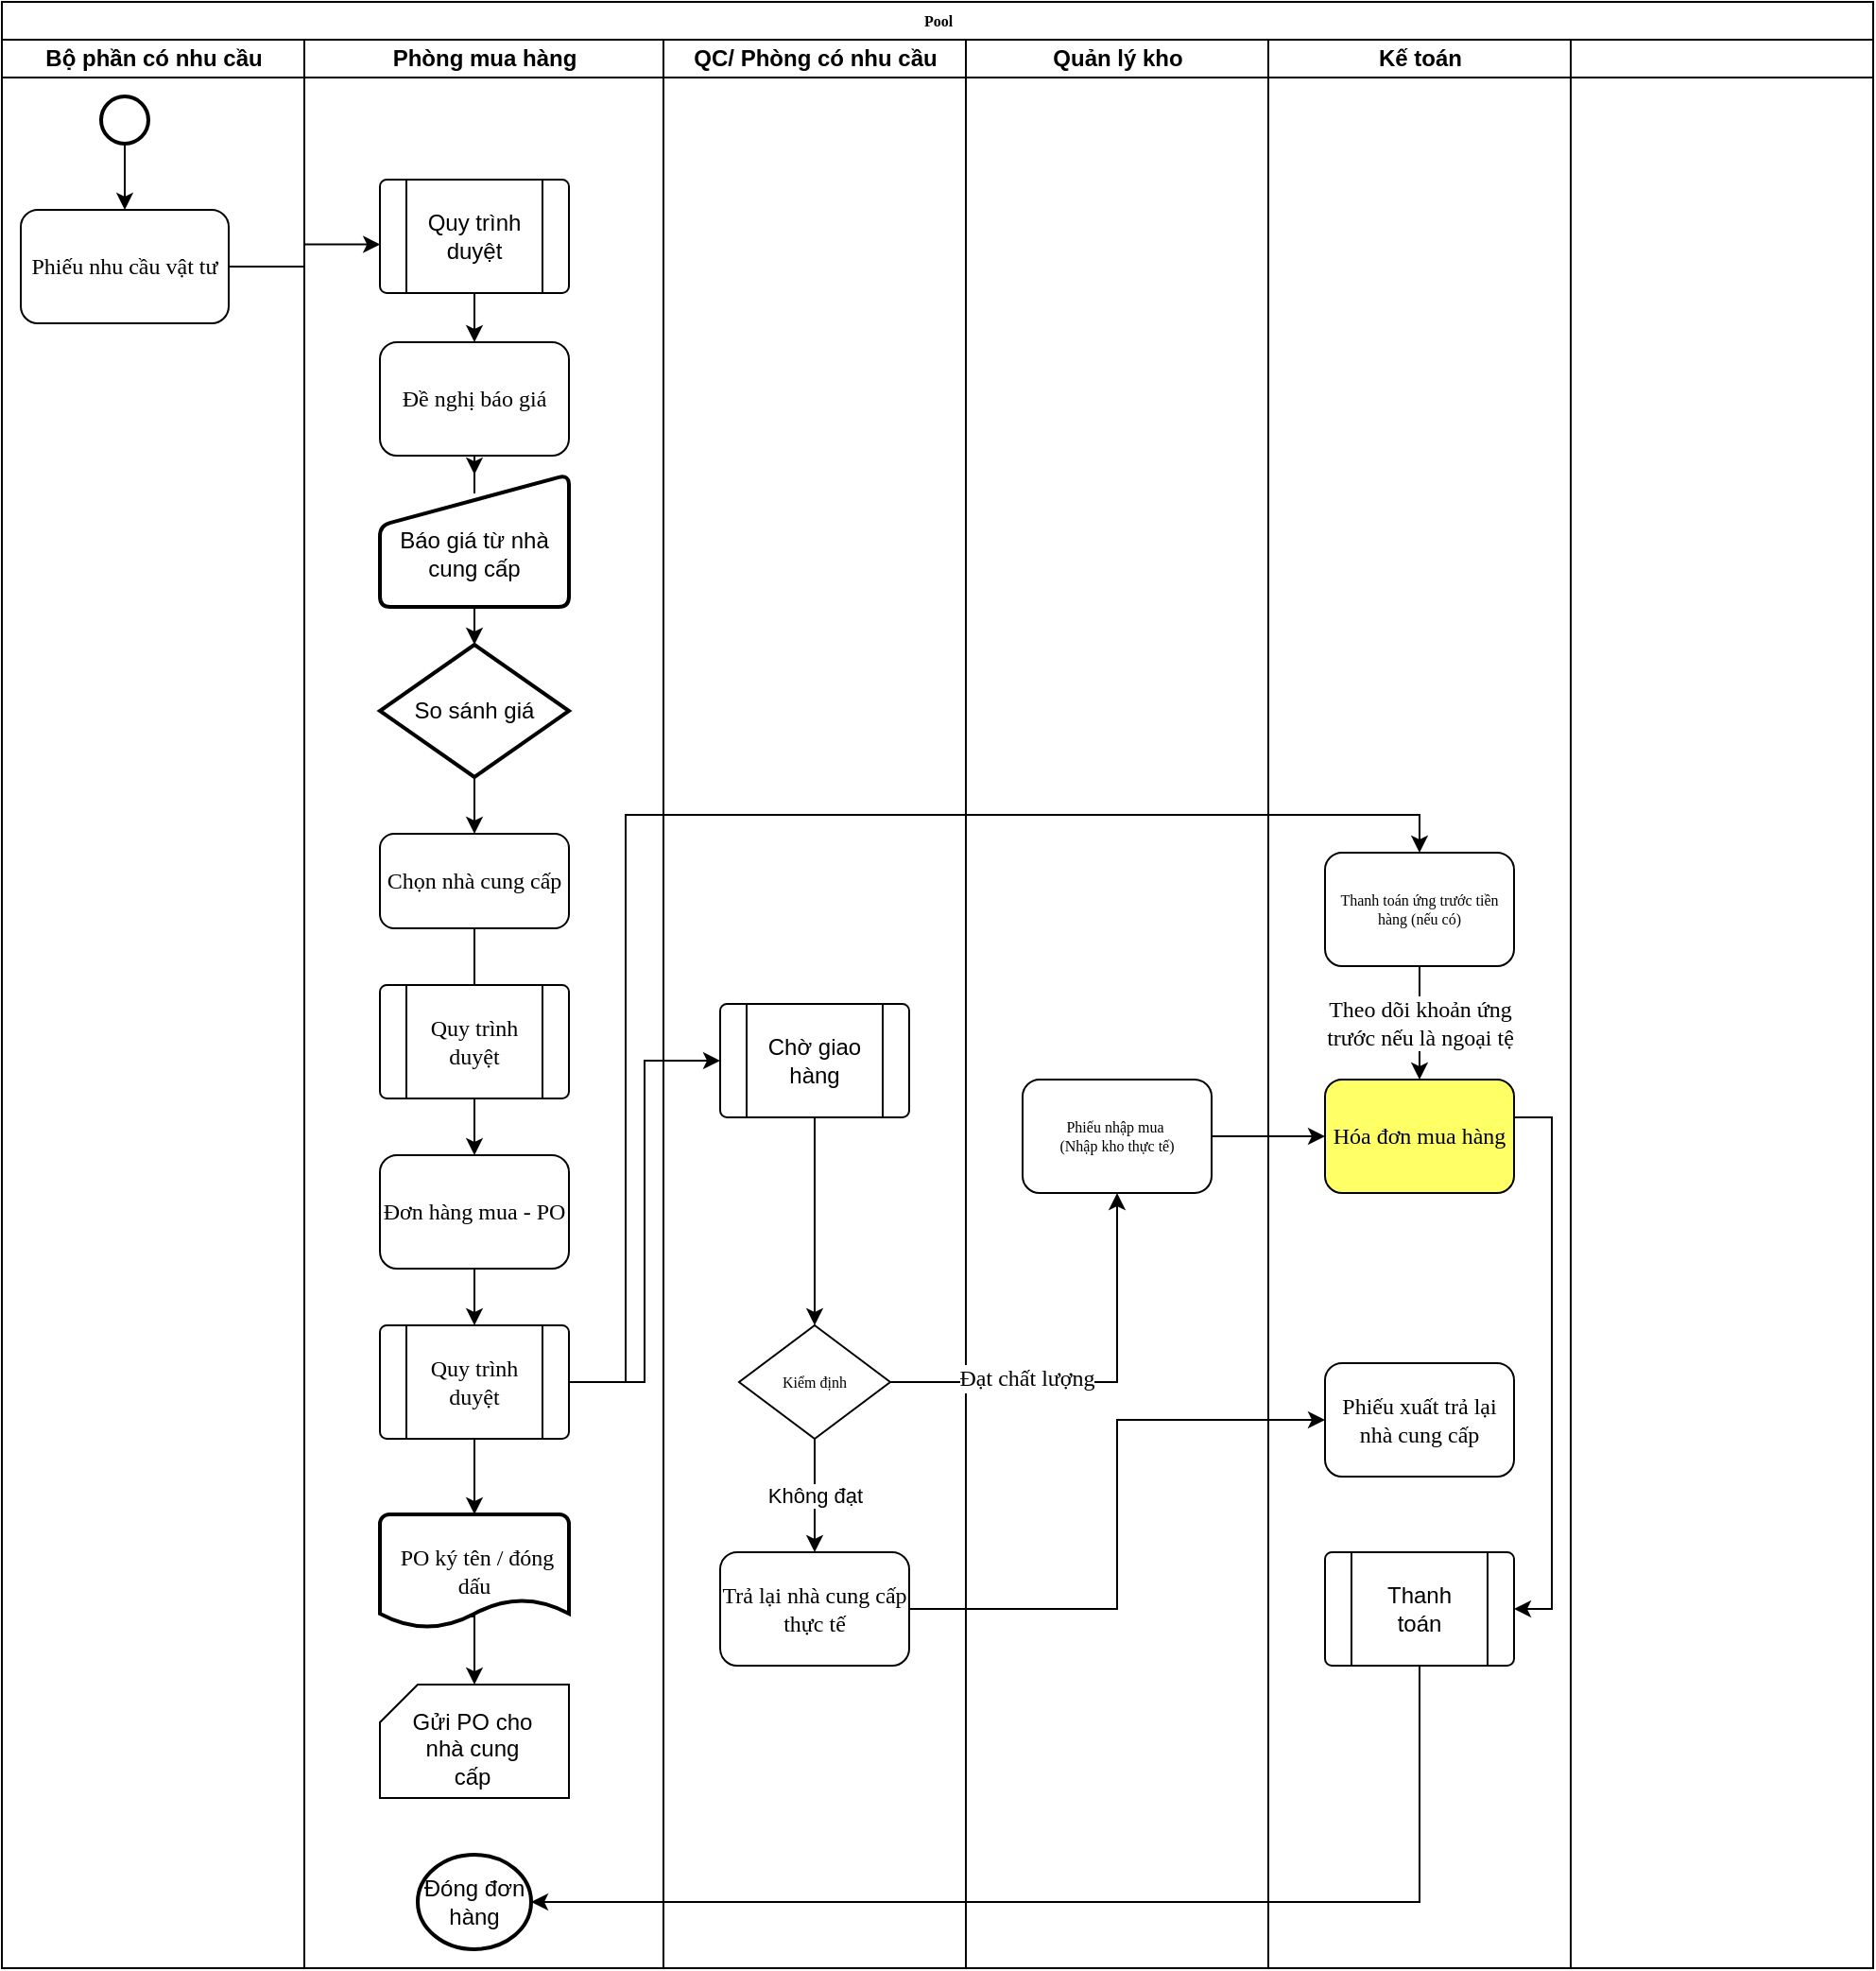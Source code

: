 <mxfile version="20.7.4" type="github">
  <diagram name="Page-1" id="74e2e168-ea6b-b213-b513-2b3c1d86103e">
    <mxGraphModel dx="1680" dy="730" grid="1" gridSize="10" guides="1" tooltips="1" connect="1" arrows="1" fold="1" page="1" pageScale="1" pageWidth="1100" pageHeight="850" background="none" math="0" shadow="0">
      <root>
        <mxCell id="0" />
        <mxCell id="1" parent="0" />
        <mxCell id="77e6c97f196da883-1" value="Pool" style="swimlane;html=1;childLayout=stackLayout;startSize=20;rounded=0;shadow=0;labelBackgroundColor=none;strokeWidth=1;fontFamily=Verdana;fontSize=8;align=center;" parent="1" vertex="1">
          <mxGeometry x="50" y="40" width="990" height="1040" as="geometry" />
        </mxCell>
        <mxCell id="77e6c97f196da883-2" value="Bộ phần có nhu cầu" style="swimlane;html=1;startSize=20;" parent="77e6c97f196da883-1" vertex="1">
          <mxGeometry y="20" width="160" height="1020" as="geometry" />
        </mxCell>
        <mxCell id="77e6c97f196da883-8" value="&lt;font face=&quot;Times New Roman&quot; style=&quot;font-size: 12px;&quot;&gt;Phiếu nhu cầu vật tư&lt;/font&gt;" style="rounded=1;whiteSpace=wrap;html=1;shadow=0;labelBackgroundColor=none;strokeWidth=1;fontFamily=Verdana;fontSize=8;align=center;" parent="77e6c97f196da883-2" vertex="1">
          <mxGeometry x="10" y="90" width="110" height="60" as="geometry" />
        </mxCell>
        <mxCell id="jSJomd8VGbYqW8xwYD3U-2" style="edgeStyle=orthogonalEdgeStyle;rounded=0;orthogonalLoop=1;jettySize=auto;html=1;" parent="77e6c97f196da883-2" source="jSJomd8VGbYqW8xwYD3U-1" target="77e6c97f196da883-8" edge="1">
          <mxGeometry relative="1" as="geometry" />
        </mxCell>
        <mxCell id="jSJomd8VGbYqW8xwYD3U-1" value="" style="strokeWidth=2;html=1;shape=mxgraph.flowchart.start_2;whiteSpace=wrap;" parent="77e6c97f196da883-2" vertex="1">
          <mxGeometry x="52.5" y="30" width="25" height="25" as="geometry" />
        </mxCell>
        <mxCell id="77e6c97f196da883-3" value="Phòng mua hàng" style="swimlane;html=1;startSize=20;" parent="77e6c97f196da883-1" vertex="1">
          <mxGeometry x="160" y="20" width="190" height="1020" as="geometry" />
        </mxCell>
        <mxCell id="jSJomd8VGbYqW8xwYD3U-17" style="edgeStyle=orthogonalEdgeStyle;rounded=0;orthogonalLoop=1;jettySize=auto;html=1;entryX=0.5;entryY=0;entryDx=0;entryDy=0;" parent="77e6c97f196da883-3" source="77e6c97f196da883-9" target="jSJomd8VGbYqW8xwYD3U-12" edge="1">
          <mxGeometry relative="1" as="geometry" />
        </mxCell>
        <mxCell id="77e6c97f196da883-9" value="&lt;font face=&quot;Times New Roman&quot; style=&quot;font-size: 12px;&quot;&gt;Đơn hàng mua - PO&lt;/font&gt;" style="rounded=1;whiteSpace=wrap;html=1;shadow=0;labelBackgroundColor=none;strokeWidth=1;fontFamily=Verdana;fontSize=8;align=center;" parent="77e6c97f196da883-3" vertex="1">
          <mxGeometry x="40" y="590" width="100" height="60" as="geometry" />
        </mxCell>
        <mxCell id="jSJomd8VGbYqW8xwYD3U-67" style="edgeStyle=orthogonalEdgeStyle;rounded=0;orthogonalLoop=1;jettySize=auto;html=1;fontFamily=Times New Roman;fontSize=12;" parent="77e6c97f196da883-3" source="jSJomd8VGbYqW8xwYD3U-8" target="77e6c97f196da883-12" edge="1">
          <mxGeometry relative="1" as="geometry">
            <Array as="points">
              <mxPoint x="90" y="420" />
              <mxPoint x="90" y="420" />
            </Array>
          </mxGeometry>
        </mxCell>
        <mxCell id="jSJomd8VGbYqW8xwYD3U-8" value="So sánh giá" style="strokeWidth=2;html=1;shape=mxgraph.flowchart.decision;whiteSpace=wrap;shadow=0;" parent="77e6c97f196da883-3" vertex="1">
          <mxGeometry x="40" y="320" width="100" height="70" as="geometry" />
        </mxCell>
        <mxCell id="bmg-ZaQMcF-f2oaxCpfx-4" style="edgeStyle=orthogonalEdgeStyle;rounded=0;orthogonalLoop=1;jettySize=auto;html=1;entryX=0.5;entryY=0;entryDx=0;entryDy=0;" edge="1" parent="77e6c97f196da883-3" source="77e6c97f196da883-12" target="bmg-ZaQMcF-f2oaxCpfx-2">
          <mxGeometry relative="1" as="geometry" />
        </mxCell>
        <mxCell id="77e6c97f196da883-12" value="&lt;font face=&quot;Times New Roman&quot; style=&quot;font-size: 12px;&quot;&gt;Chọn nhà cung cấp&lt;/font&gt;" style="rounded=1;whiteSpace=wrap;html=1;shadow=0;labelBackgroundColor=none;strokeWidth=1;fontFamily=Verdana;fontSize=8;align=center;" parent="77e6c97f196da883-3" vertex="1">
          <mxGeometry x="40" y="420" width="100" height="50" as="geometry" />
        </mxCell>
        <mxCell id="jSJomd8VGbYqW8xwYD3U-70" style="edgeStyle=orthogonalEdgeStyle;rounded=0;orthogonalLoop=1;jettySize=auto;html=1;fontFamily=Times New Roman;fontSize=12;" parent="77e6c97f196da883-3" source="77e6c97f196da883-11" target="jSJomd8VGbYqW8xwYD3U-10" edge="1">
          <mxGeometry relative="1" as="geometry" />
        </mxCell>
        <mxCell id="77e6c97f196da883-11" value="&lt;font face=&quot;Times New Roman&quot; style=&quot;font-size: 12px;&quot;&gt;Đề nghị báo giá&lt;/font&gt;" style="rounded=1;whiteSpace=wrap;html=1;shadow=0;labelBackgroundColor=none;strokeWidth=1;fontFamily=Verdana;fontSize=8;align=center;" parent="77e6c97f196da883-3" vertex="1">
          <mxGeometry x="40" y="160" width="100" height="60" as="geometry" />
        </mxCell>
        <mxCell id="jSJomd8VGbYqW8xwYD3U-71" style="edgeStyle=orthogonalEdgeStyle;rounded=0;orthogonalLoop=1;jettySize=auto;html=1;fontFamily=Times New Roman;fontSize=12;" parent="77e6c97f196da883-3" source="jSJomd8VGbYqW8xwYD3U-10" target="jSJomd8VGbYqW8xwYD3U-8" edge="1">
          <mxGeometry relative="1" as="geometry" />
        </mxCell>
        <mxCell id="jSJomd8VGbYqW8xwYD3U-10" value="&lt;br&gt;Báo giá từ nhà cung cấp" style="html=1;strokeWidth=2;shape=manualInput;whiteSpace=wrap;rounded=1;size=27;arcSize=11;" parent="77e6c97f196da883-3" vertex="1">
          <mxGeometry x="40" y="230" width="100" height="70" as="geometry" />
        </mxCell>
        <mxCell id="jSJomd8VGbYqW8xwYD3U-63" style="edgeStyle=orthogonalEdgeStyle;rounded=0;orthogonalLoop=1;jettySize=auto;html=1;entryX=0.5;entryY=0;entryDx=0;entryDy=0;entryPerimeter=0;fontFamily=Times New Roman;fontSize=12;exitX=0.407;exitY=0.9;exitDx=0;exitDy=0;exitPerimeter=0;" parent="77e6c97f196da883-3" source="jSJomd8VGbYqW8xwYD3U-11" target="jSJomd8VGbYqW8xwYD3U-20" edge="1">
          <mxGeometry relative="1" as="geometry" />
        </mxCell>
        <mxCell id="jSJomd8VGbYqW8xwYD3U-11" value="&lt;font face=&quot;Times New Roman&quot;&gt;&amp;nbsp;PO ký tên / đóng dấu&lt;/font&gt;" style="strokeWidth=2;html=1;shape=mxgraph.flowchart.document2;whiteSpace=wrap;size=0.25;" parent="77e6c97f196da883-3" vertex="1">
          <mxGeometry x="40" y="780" width="100" height="60" as="geometry" />
        </mxCell>
        <mxCell id="jSJomd8VGbYqW8xwYD3U-16" value="" style="group" parent="77e6c97f196da883-3" vertex="1" connectable="0">
          <mxGeometry x="40" y="680" width="100" height="60" as="geometry" />
        </mxCell>
        <mxCell id="jSJomd8VGbYqW8xwYD3U-12" value="" style="verticalLabelPosition=bottom;verticalAlign=top;html=1;shape=process;whiteSpace=wrap;rounded=1;size=0.14;arcSize=6;" parent="jSJomd8VGbYqW8xwYD3U-16" vertex="1">
          <mxGeometry width="100" height="60" as="geometry" />
        </mxCell>
        <mxCell id="jSJomd8VGbYqW8xwYD3U-13" value="&lt;font style=&quot;font-size: 12px;&quot; face=&quot;Times New Roman&quot;&gt;Quy trình duyệt&lt;/font&gt;" style="text;html=1;strokeColor=none;fillColor=none;align=center;verticalAlign=middle;whiteSpace=wrap;rounded=0;" parent="jSJomd8VGbYqW8xwYD3U-16" vertex="1">
          <mxGeometry x="20" y="15" width="60" height="30" as="geometry" />
        </mxCell>
        <mxCell id="jSJomd8VGbYqW8xwYD3U-23" value="" style="group" parent="77e6c97f196da883-3" vertex="1" connectable="0">
          <mxGeometry x="40" y="870" width="100" height="60" as="geometry" />
        </mxCell>
        <mxCell id="jSJomd8VGbYqW8xwYD3U-20" value="" style="verticalLabelPosition=bottom;verticalAlign=top;html=1;shape=card;whiteSpace=wrap;size=20;arcSize=12;" parent="jSJomd8VGbYqW8xwYD3U-23" vertex="1">
          <mxGeometry width="100" height="60" as="geometry" />
        </mxCell>
        <mxCell id="jSJomd8VGbYqW8xwYD3U-21" value="Gửi PO cho nhà cung cấp" style="text;html=1;strokeColor=none;fillColor=none;align=center;verticalAlign=middle;whiteSpace=wrap;rounded=0;" parent="jSJomd8VGbYqW8xwYD3U-23" vertex="1">
          <mxGeometry x="14" y="20" width="70" height="27" as="geometry" />
        </mxCell>
        <mxCell id="jSJomd8VGbYqW8xwYD3U-43" value="Đóng đơn hàng" style="strokeWidth=2;html=1;shape=mxgraph.flowchart.start_2;whiteSpace=wrap;" parent="77e6c97f196da883-3" vertex="1">
          <mxGeometry x="60" y="960" width="60" height="50" as="geometry" />
        </mxCell>
        <mxCell id="jSJomd8VGbYqW8xwYD3U-59" value="" style="group" parent="77e6c97f196da883-3" vertex="1" connectable="0">
          <mxGeometry x="40" y="74" width="100" height="60" as="geometry" />
        </mxCell>
        <mxCell id="jSJomd8VGbYqW8xwYD3U-4" value="" style="verticalLabelPosition=bottom;verticalAlign=top;html=1;shape=process;whiteSpace=wrap;rounded=1;size=0.14;arcSize=6;" parent="jSJomd8VGbYqW8xwYD3U-59" vertex="1">
          <mxGeometry width="100" height="60" as="geometry" />
        </mxCell>
        <mxCell id="jSJomd8VGbYqW8xwYD3U-5" value="Quy trình duyệt" style="text;html=1;strokeColor=none;fillColor=none;align=center;verticalAlign=middle;whiteSpace=wrap;rounded=0;" parent="jSJomd8VGbYqW8xwYD3U-59" vertex="1">
          <mxGeometry x="20" y="15" width="60" height="30" as="geometry" />
        </mxCell>
        <mxCell id="jSJomd8VGbYqW8xwYD3U-65" style="edgeStyle=orthogonalEdgeStyle;rounded=0;orthogonalLoop=1;jettySize=auto;html=1;entryX=0.5;entryY=0;entryDx=0;entryDy=0;entryPerimeter=0;fontFamily=Times New Roman;fontSize=12;exitX=0.5;exitY=1;exitDx=0;exitDy=0;" parent="77e6c97f196da883-3" source="jSJomd8VGbYqW8xwYD3U-12" target="jSJomd8VGbYqW8xwYD3U-11" edge="1">
          <mxGeometry relative="1" as="geometry">
            <mxPoint x="90" y="750" as="sourcePoint" />
          </mxGeometry>
        </mxCell>
        <mxCell id="jSJomd8VGbYqW8xwYD3U-69" style="edgeStyle=orthogonalEdgeStyle;rounded=0;orthogonalLoop=1;jettySize=auto;html=1;fontFamily=Times New Roman;fontSize=12;exitX=0.5;exitY=1;exitDx=0;exitDy=0;" parent="77e6c97f196da883-3" target="77e6c97f196da883-11" edge="1" source="jSJomd8VGbYqW8xwYD3U-4">
          <mxGeometry relative="1" as="geometry">
            <mxPoint x="90" y="150" as="sourcePoint" />
          </mxGeometry>
        </mxCell>
        <mxCell id="bmg-ZaQMcF-f2oaxCpfx-5" style="edgeStyle=orthogonalEdgeStyle;rounded=0;orthogonalLoop=1;jettySize=auto;html=1;" edge="1" parent="77e6c97f196da883-3" source="bmg-ZaQMcF-f2oaxCpfx-1" target="77e6c97f196da883-9">
          <mxGeometry relative="1" as="geometry" />
        </mxCell>
        <mxCell id="bmg-ZaQMcF-f2oaxCpfx-1" value="" style="verticalLabelPosition=bottom;verticalAlign=top;html=1;shape=process;whiteSpace=wrap;rounded=1;size=0.14;arcSize=6;" vertex="1" parent="77e6c97f196da883-3">
          <mxGeometry x="40" y="500" width="100" height="60" as="geometry" />
        </mxCell>
        <mxCell id="bmg-ZaQMcF-f2oaxCpfx-2" value="&lt;font style=&quot;font-size: 12px;&quot; face=&quot;Times New Roman&quot;&gt;Quy trình duyệt&lt;/font&gt;" style="text;html=1;strokeColor=none;fillColor=none;align=center;verticalAlign=middle;whiteSpace=wrap;rounded=0;" vertex="1" parent="77e6c97f196da883-3">
          <mxGeometry x="60" y="515" width="60" height="30" as="geometry" />
        </mxCell>
        <mxCell id="77e6c97f196da883-5" value="QC/ Phòng có nhu cầu" style="swimlane;html=1;startSize=20;" parent="77e6c97f196da883-1" vertex="1">
          <mxGeometry x="350" y="20" width="160" height="1020" as="geometry" />
        </mxCell>
        <mxCell id="jSJomd8VGbYqW8xwYD3U-35" value="Không đạt" style="edgeStyle=orthogonalEdgeStyle;rounded=0;orthogonalLoop=1;jettySize=auto;html=1;entryX=0.5;entryY=0;entryDx=0;entryDy=0;" parent="77e6c97f196da883-5" source="77e6c97f196da883-16" target="jSJomd8VGbYqW8xwYD3U-34" edge="1">
          <mxGeometry relative="1" as="geometry" />
        </mxCell>
        <mxCell id="77e6c97f196da883-16" value="Kiểm định" style="rhombus;whiteSpace=wrap;html=1;rounded=0;shadow=0;labelBackgroundColor=none;strokeWidth=1;fontFamily=Verdana;fontSize=8;align=center;" parent="77e6c97f196da883-5" vertex="1">
          <mxGeometry x="40" y="680" width="80" height="60" as="geometry" />
        </mxCell>
        <mxCell id="jSJomd8VGbYqW8xwYD3U-34" value="&lt;font face=&quot;Times New Roman&quot; style=&quot;font-size: 12px;&quot;&gt;Trả lại nhà cung cấp thực tế&lt;/font&gt;" style="rounded=1;whiteSpace=wrap;html=1;shadow=0;labelBackgroundColor=none;strokeWidth=1;fontFamily=Verdana;fontSize=8;align=center;" parent="77e6c97f196da883-5" vertex="1">
          <mxGeometry x="30" y="800" width="100" height="60" as="geometry" />
        </mxCell>
        <mxCell id="jSJomd8VGbYqW8xwYD3U-36" value="" style="group" parent="77e6c97f196da883-5" vertex="1" connectable="0">
          <mxGeometry x="30" y="510" width="100" height="60" as="geometry" />
        </mxCell>
        <mxCell id="jSJomd8VGbYqW8xwYD3U-37" value="" style="verticalLabelPosition=bottom;verticalAlign=top;html=1;shape=process;whiteSpace=wrap;rounded=1;size=0.14;arcSize=6;" parent="jSJomd8VGbYqW8xwYD3U-36" vertex="1">
          <mxGeometry width="100" height="60" as="geometry" />
        </mxCell>
        <mxCell id="jSJomd8VGbYqW8xwYD3U-38" value="Chờ giao hàng" style="text;html=1;strokeColor=none;fillColor=none;align=center;verticalAlign=middle;whiteSpace=wrap;rounded=0;" parent="jSJomd8VGbYqW8xwYD3U-36" vertex="1">
          <mxGeometry x="20" y="15" width="60" height="30" as="geometry" />
        </mxCell>
        <mxCell id="jSJomd8VGbYqW8xwYD3U-42" style="edgeStyle=orthogonalEdgeStyle;rounded=0;orthogonalLoop=1;jettySize=auto;html=1;entryX=0.5;entryY=0;entryDx=0;entryDy=0;" parent="77e6c97f196da883-5" source="jSJomd8VGbYqW8xwYD3U-37" target="77e6c97f196da883-16" edge="1">
          <mxGeometry relative="1" as="geometry">
            <Array as="points">
              <mxPoint x="80" y="640" />
              <mxPoint x="80" y="640" />
            </Array>
          </mxGeometry>
        </mxCell>
        <mxCell id="77e6c97f196da883-6" value="Quản lý kho" style="swimlane;html=1;startSize=20;" parent="77e6c97f196da883-1" vertex="1">
          <mxGeometry x="510" y="20" width="160" height="1020" as="geometry" />
        </mxCell>
        <mxCell id="77e6c97f196da883-19" value="Phiếu nhập mua&amp;nbsp;&lt;br&gt;(Nhập kho thực tế)" style="rounded=1;whiteSpace=wrap;html=1;shadow=0;labelBackgroundColor=none;strokeWidth=1;fontFamily=Verdana;fontSize=8;align=center;" parent="77e6c97f196da883-6" vertex="1">
          <mxGeometry x="30" y="550" width="100" height="60" as="geometry" />
        </mxCell>
        <mxCell id="77e6c97f196da883-7" value="Kế toán" style="swimlane;html=1;startSize=20;" parent="77e6c97f196da883-1" vertex="1">
          <mxGeometry x="670" y="20" width="160" height="1020" as="geometry" />
        </mxCell>
        <mxCell id="jSJomd8VGbYqW8xwYD3U-52" style="edgeStyle=orthogonalEdgeStyle;rounded=0;orthogonalLoop=1;jettySize=auto;html=1;entryX=1;entryY=0.5;entryDx=0;entryDy=0;" parent="77e6c97f196da883-7" source="jSJomd8VGbYqW8xwYD3U-46" target="jSJomd8VGbYqW8xwYD3U-40" edge="1">
          <mxGeometry relative="1" as="geometry">
            <Array as="points">
              <mxPoint x="150" y="570" />
              <mxPoint x="150" y="830" />
            </Array>
          </mxGeometry>
        </mxCell>
        <mxCell id="jSJomd8VGbYqW8xwYD3U-46" value="&lt;font style=&quot;font-size: 12px;&quot; face=&quot;Times New Roman&quot;&gt;Hóa đơn mua hàng&lt;/font&gt;" style="rounded=1;whiteSpace=wrap;html=1;shadow=0;labelBackgroundColor=none;strokeWidth=1;fontFamily=Verdana;fontSize=8;align=center;fillColor=#FFFF66;" parent="77e6c97f196da883-7" vertex="1">
          <mxGeometry x="30" y="550" width="100" height="60" as="geometry" />
        </mxCell>
        <mxCell id="jSJomd8VGbYqW8xwYD3U-50" value="&lt;font style=&quot;font-size: 12px;&quot; face=&quot;Times New Roman&quot;&gt;Phiếu xuất trả lại nhà cung cấp&lt;/font&gt;" style="rounded=1;whiteSpace=wrap;html=1;shadow=0;labelBackgroundColor=none;strokeWidth=1;fontFamily=Verdana;fontSize=8;align=center;" parent="77e6c97f196da883-7" vertex="1">
          <mxGeometry x="30" y="700" width="100" height="60" as="geometry" />
        </mxCell>
        <mxCell id="jSJomd8VGbYqW8xwYD3U-75" value="Theo dõi khoản ứng &lt;br&gt;trước nếu là ngoại tệ" style="edgeStyle=orthogonalEdgeStyle;rounded=0;orthogonalLoop=1;jettySize=auto;html=1;exitX=0.5;exitY=1;exitDx=0;exitDy=0;entryX=0.5;entryY=0;entryDx=0;entryDy=0;fontFamily=Times New Roman;fontSize=12;" parent="77e6c97f196da883-7" source="77e6c97f196da883-14" target="jSJomd8VGbYqW8xwYD3U-46" edge="1">
          <mxGeometry relative="1" as="geometry" />
        </mxCell>
        <mxCell id="77e6c97f196da883-14" value="Thanh toán ứng trước tiền hàng (nếu có)" style="rounded=1;whiteSpace=wrap;html=1;shadow=0;labelBackgroundColor=none;strokeWidth=1;fontFamily=Verdana;fontSize=8;align=center;" parent="77e6c97f196da883-7" vertex="1">
          <mxGeometry x="30" y="430" width="100" height="60" as="geometry" />
        </mxCell>
        <mxCell id="jSJomd8VGbYqW8xwYD3U-39" value="" style="group" parent="77e6c97f196da883-7" vertex="1" connectable="0">
          <mxGeometry x="30" y="800" width="100" height="60" as="geometry" />
        </mxCell>
        <mxCell id="jSJomd8VGbYqW8xwYD3U-40" value="" style="verticalLabelPosition=bottom;verticalAlign=top;html=1;shape=process;whiteSpace=wrap;rounded=1;size=0.14;arcSize=6;" parent="jSJomd8VGbYqW8xwYD3U-39" vertex="1">
          <mxGeometry width="100" height="60" as="geometry" />
        </mxCell>
        <mxCell id="jSJomd8VGbYqW8xwYD3U-41" value="Thanh toán" style="text;html=1;strokeColor=none;fillColor=none;align=center;verticalAlign=middle;whiteSpace=wrap;rounded=0;" parent="jSJomd8VGbYqW8xwYD3U-39" vertex="1">
          <mxGeometry x="20" y="15" width="60" height="30" as="geometry" />
        </mxCell>
        <mxCell id="jSJomd8VGbYqW8xwYD3U-33" style="edgeStyle=orthogonalEdgeStyle;rounded=0;orthogonalLoop=1;jettySize=auto;html=1;" parent="77e6c97f196da883-1" source="77e6c97f196da883-16" target="77e6c97f196da883-19" edge="1">
          <mxGeometry relative="1" as="geometry" />
        </mxCell>
        <mxCell id="jSJomd8VGbYqW8xwYD3U-76" value="Đạt chất lượng" style="edgeLabel;html=1;align=center;verticalAlign=middle;resizable=0;points=[];fontSize=12;fontFamily=Times New Roman;" parent="jSJomd8VGbYqW8xwYD3U-33" vertex="1" connectable="0">
          <mxGeometry x="-0.35" y="2" relative="1" as="geometry">
            <mxPoint as="offset" />
          </mxGeometry>
        </mxCell>
        <mxCell id="jSJomd8VGbYqW8xwYD3U-44" style="edgeStyle=orthogonalEdgeStyle;rounded=0;orthogonalLoop=1;jettySize=auto;html=1;entryX=1;entryY=0.5;entryDx=0;entryDy=0;entryPerimeter=0;exitX=0.5;exitY=1;exitDx=0;exitDy=0;" parent="77e6c97f196da883-1" source="jSJomd8VGbYqW8xwYD3U-40" target="jSJomd8VGbYqW8xwYD3U-43" edge="1">
          <mxGeometry relative="1" as="geometry">
            <mxPoint x="920" y="580" as="sourcePoint" />
            <Array as="points">
              <mxPoint x="750" y="1005" />
            </Array>
          </mxGeometry>
        </mxCell>
        <mxCell id="jSJomd8VGbYqW8xwYD3U-47" style="edgeStyle=orthogonalEdgeStyle;rounded=0;orthogonalLoop=1;jettySize=auto;html=1;entryX=0;entryY=0.5;entryDx=0;entryDy=0;" parent="77e6c97f196da883-1" source="77e6c97f196da883-19" target="jSJomd8VGbYqW8xwYD3U-46" edge="1">
          <mxGeometry relative="1" as="geometry" />
        </mxCell>
        <mxCell id="jSJomd8VGbYqW8xwYD3U-51" style="edgeStyle=orthogonalEdgeStyle;rounded=0;orthogonalLoop=1;jettySize=auto;html=1;entryX=0;entryY=0.5;entryDx=0;entryDy=0;" parent="77e6c97f196da883-1" source="jSJomd8VGbYqW8xwYD3U-34" target="jSJomd8VGbYqW8xwYD3U-50" edge="1">
          <mxGeometry relative="1" as="geometry">
            <mxPoint x="640" y="810" as="targetPoint" />
          </mxGeometry>
        </mxCell>
        <mxCell id="jSJomd8VGbYqW8xwYD3U-64" style="edgeStyle=orthogonalEdgeStyle;rounded=0;orthogonalLoop=1;jettySize=auto;html=1;entryX=0.001;entryY=0.571;entryDx=0;entryDy=0;entryPerimeter=0;fontFamily=Times New Roman;fontSize=12;" parent="77e6c97f196da883-1" source="77e6c97f196da883-8" target="jSJomd8VGbYqW8xwYD3U-4" edge="1">
          <mxGeometry relative="1" as="geometry" />
        </mxCell>
        <mxCell id="jSJomd8VGbYqW8xwYD3U-73" style="edgeStyle=orthogonalEdgeStyle;rounded=0;orthogonalLoop=1;jettySize=auto;html=1;entryX=0;entryY=0.5;entryDx=0;entryDy=0;fontFamily=Times New Roman;fontSize=12;" parent="77e6c97f196da883-1" source="jSJomd8VGbYqW8xwYD3U-12" target="jSJomd8VGbYqW8xwYD3U-37" edge="1">
          <mxGeometry relative="1" as="geometry" />
        </mxCell>
        <mxCell id="jSJomd8VGbYqW8xwYD3U-74" style="edgeStyle=orthogonalEdgeStyle;rounded=0;orthogonalLoop=1;jettySize=auto;html=1;exitX=1;exitY=0.5;exitDx=0;exitDy=0;entryX=0.5;entryY=0;entryDx=0;entryDy=0;fontFamily=Times New Roman;fontSize=12;" parent="77e6c97f196da883-1" source="jSJomd8VGbYqW8xwYD3U-12" target="77e6c97f196da883-14" edge="1">
          <mxGeometry relative="1" as="geometry">
            <Array as="points">
              <mxPoint x="330" y="730" />
              <mxPoint x="330" y="430" />
              <mxPoint x="750" y="430" />
            </Array>
          </mxGeometry>
        </mxCell>
        <mxCell id="bmg-ZaQMcF-f2oaxCpfx-6" value="" style="swimlane;html=1;startSize=20;" vertex="1" parent="77e6c97f196da883-1">
          <mxGeometry x="830" y="20" width="160" height="1020" as="geometry" />
        </mxCell>
      </root>
    </mxGraphModel>
  </diagram>
</mxfile>
